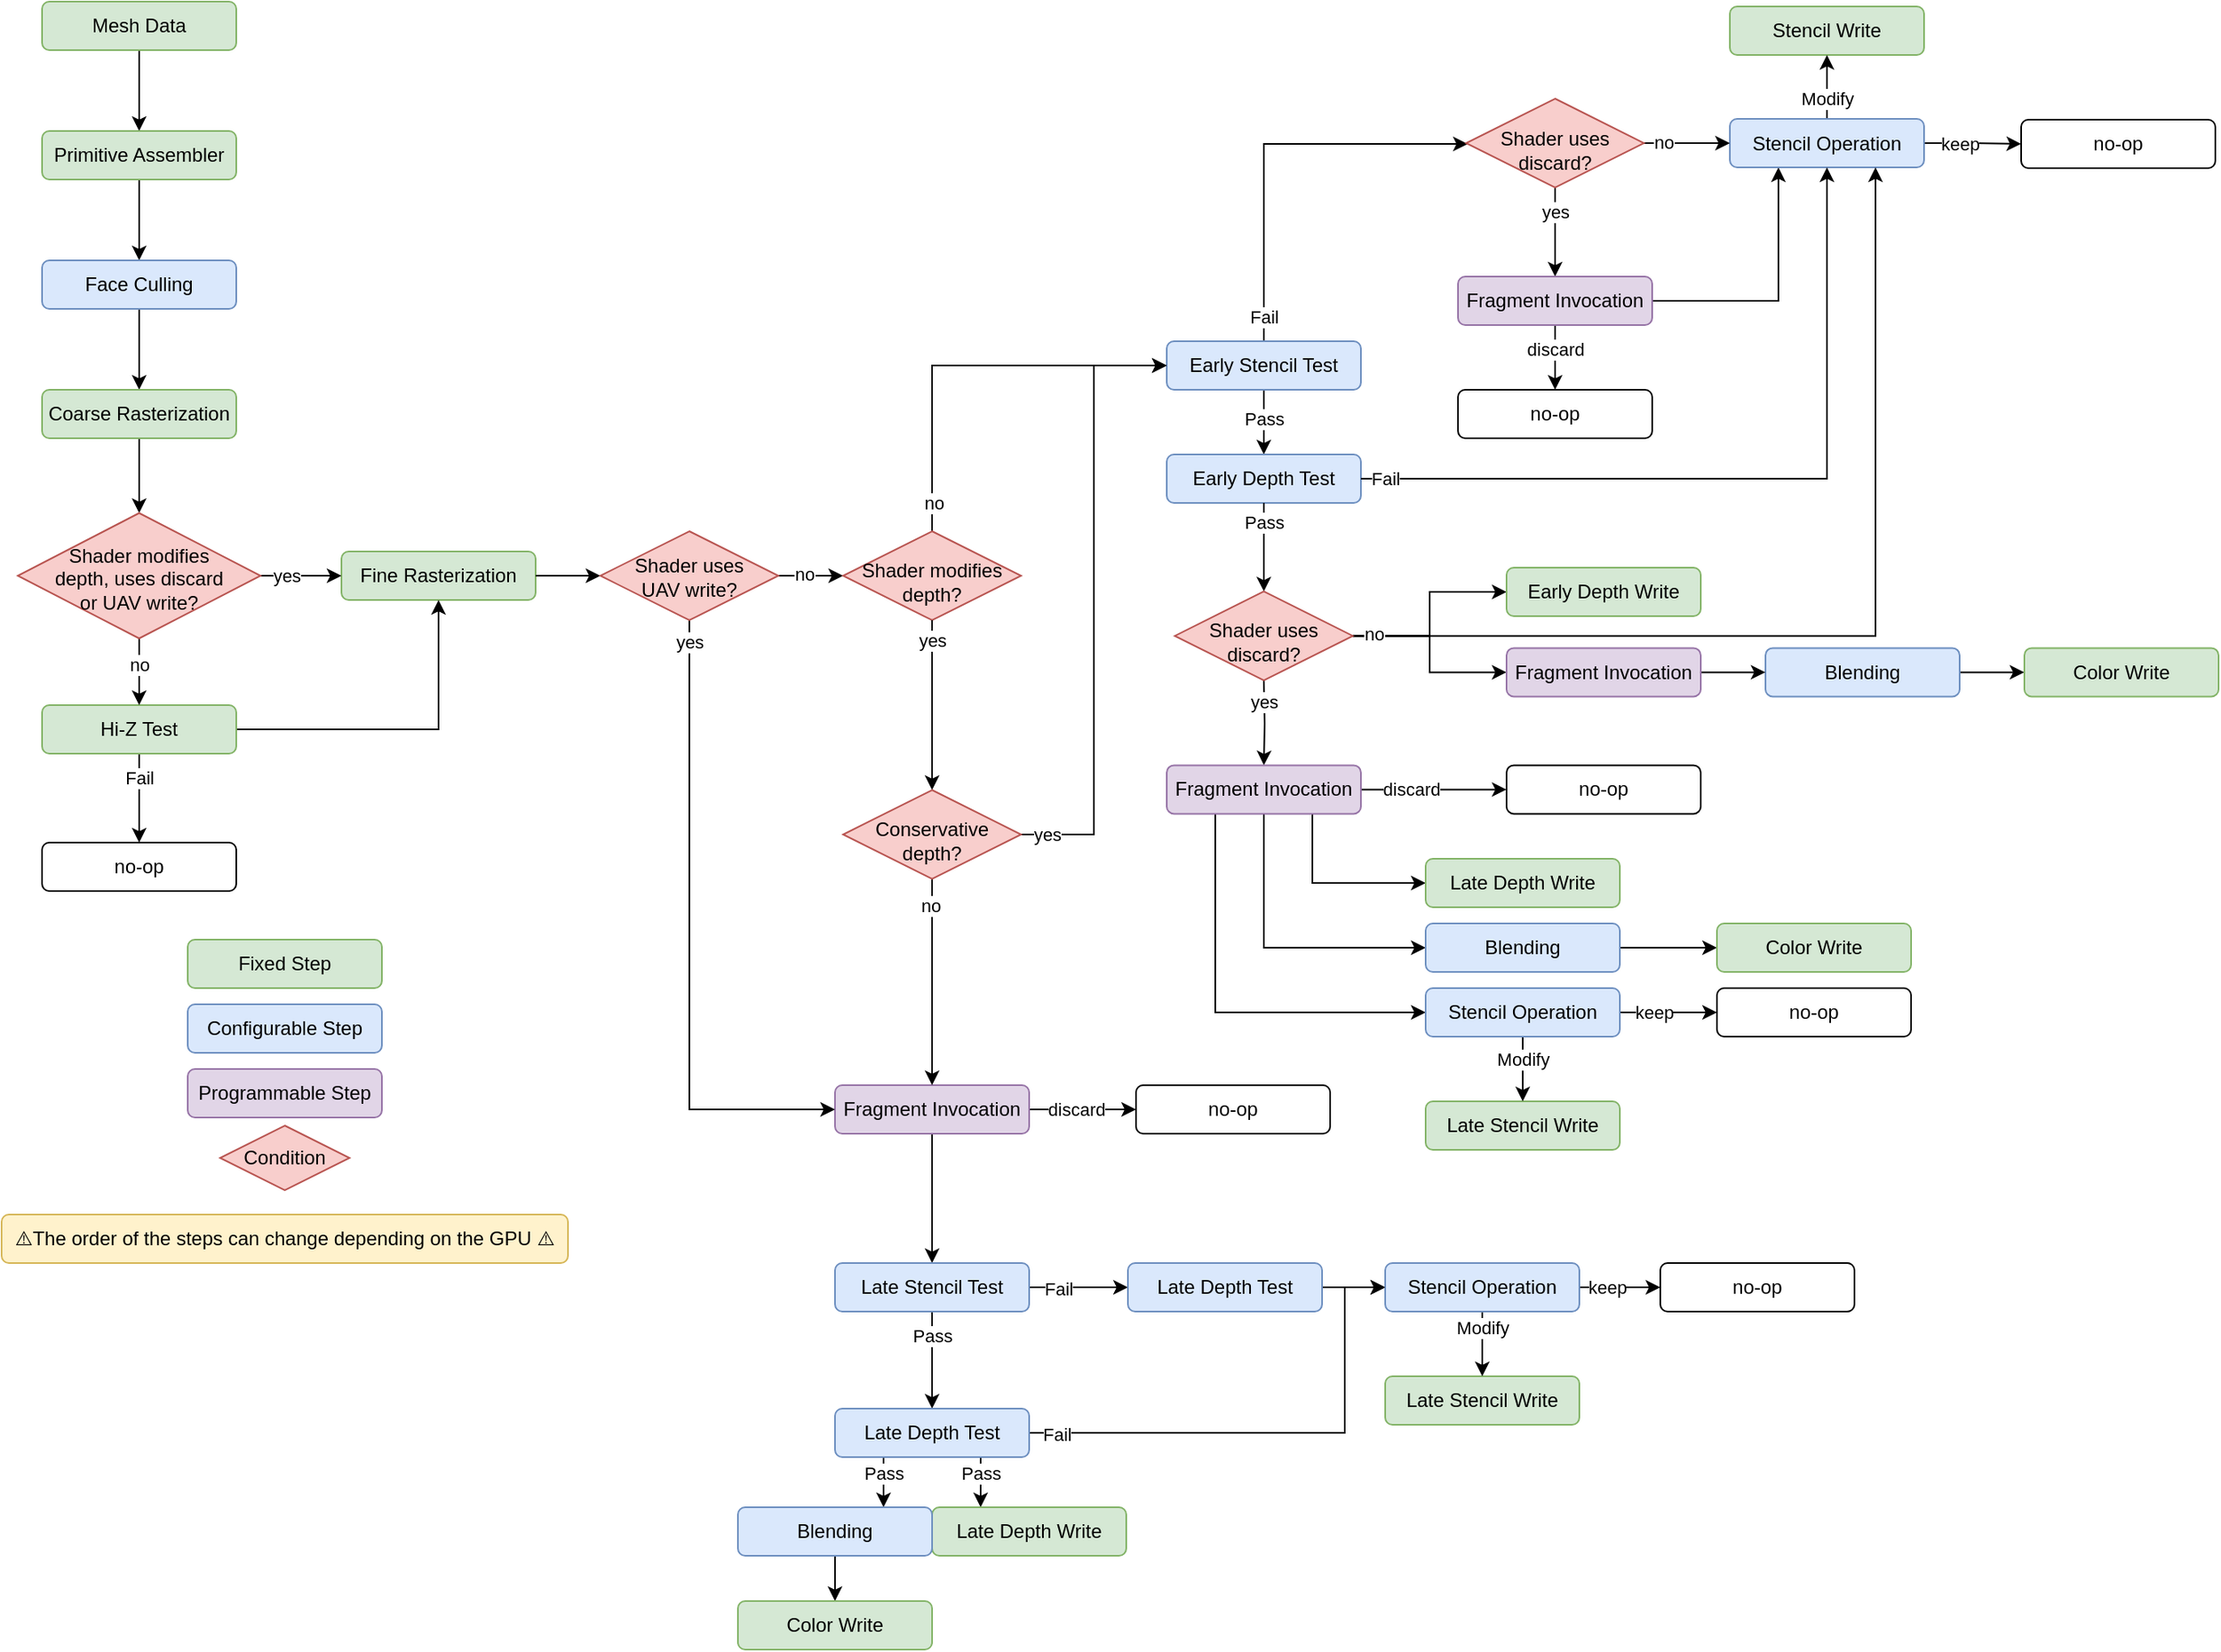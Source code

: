 <mxfile version="24.7.17">
  <diagram name="Page-1" id="c6F3U36FudXYOjcexGt2">
    <mxGraphModel dx="1430" dy="825" grid="1" gridSize="10" guides="1" tooltips="1" connect="1" arrows="1" fold="1" page="1" pageScale="1" pageWidth="827" pageHeight="1169" math="0" shadow="0">
      <root>
        <mxCell id="0" />
        <mxCell id="1" parent="0" />
        <mxCell id="AS8_-cx19Gqc8CDk7_5c-13" style="rounded=0;orthogonalLoop=1;jettySize=auto;html=1;edgeStyle=orthogonalEdgeStyle;" parent="1" source="AS8_-cx19Gqc8CDk7_5c-1" target="AS8_-cx19Gqc8CDk7_5c-2" edge="1">
          <mxGeometry relative="1" as="geometry" />
        </mxCell>
        <mxCell id="AS8_-cx19Gqc8CDk7_5c-1" value="Mesh Data" style="rounded=1;whiteSpace=wrap;html=1;fillColor=#d5e8d4;strokeColor=#82b366;" parent="1" vertex="1">
          <mxGeometry x="575" y="150" width="120" height="30" as="geometry" />
        </mxCell>
        <mxCell id="AS8_-cx19Gqc8CDk7_5c-20" style="edgeStyle=orthogonalEdgeStyle;rounded=0;orthogonalLoop=1;jettySize=auto;html=1;curved=1;" parent="1" source="AS8_-cx19Gqc8CDk7_5c-2" target="AS8_-cx19Gqc8CDk7_5c-3" edge="1">
          <mxGeometry relative="1" as="geometry" />
        </mxCell>
        <mxCell id="AS8_-cx19Gqc8CDk7_5c-2" value="Primitive Assembler" style="rounded=1;whiteSpace=wrap;html=1;fillColor=#d5e8d4;strokeColor=#82b366;" parent="1" vertex="1">
          <mxGeometry x="575" y="230" width="120" height="30" as="geometry" />
        </mxCell>
        <mxCell id="AS8_-cx19Gqc8CDk7_5c-48" style="edgeStyle=orthogonalEdgeStyle;rounded=0;orthogonalLoop=1;jettySize=auto;html=1;" parent="1" source="AS8_-cx19Gqc8CDk7_5c-3" target="AS8_-cx19Gqc8CDk7_5c-45" edge="1">
          <mxGeometry relative="1" as="geometry" />
        </mxCell>
        <mxCell id="AS8_-cx19Gqc8CDk7_5c-3" value="Face Culling" style="rounded=1;whiteSpace=wrap;html=1;fillColor=#dae8fc;strokeColor=#6c8ebf;" parent="1" vertex="1">
          <mxGeometry x="575" y="310" width="120" height="30" as="geometry" />
        </mxCell>
        <mxCell id="AS8_-cx19Gqc8CDk7_5c-73" style="edgeStyle=orthogonalEdgeStyle;rounded=0;orthogonalLoop=1;jettySize=auto;html=1;exitX=1;exitY=0.5;exitDx=0;exitDy=0;" parent="1" source="AS8_-cx19Gqc8CDk7_5c-4" target="AS8_-cx19Gqc8CDk7_5c-72" edge="1">
          <mxGeometry relative="1" as="geometry" />
        </mxCell>
        <mxCell id="AS8_-cx19Gqc8CDk7_5c-74" value="discard" style="edgeLabel;html=1;align=center;verticalAlign=middle;resizable=0;points=[];" parent="AS8_-cx19Gqc8CDk7_5c-73" vertex="1" connectable="0">
          <mxGeometry x="-0.015" y="3" relative="1" as="geometry">
            <mxPoint x="-4" y="3" as="offset" />
          </mxGeometry>
        </mxCell>
        <mxCell id="lVdR6EFZUpZ1FeRrUkGd-55" style="edgeStyle=orthogonalEdgeStyle;rounded=0;orthogonalLoop=1;jettySize=auto;html=1;exitX=0.5;exitY=1;exitDx=0;exitDy=0;" parent="1" source="AS8_-cx19Gqc8CDk7_5c-4" target="AS8_-cx19Gqc8CDk7_5c-17" edge="1">
          <mxGeometry relative="1" as="geometry" />
        </mxCell>
        <mxCell id="AS8_-cx19Gqc8CDk7_5c-4" value="Fragment Invocation" style="rounded=1;whiteSpace=wrap;html=1;fillColor=#e1d5e7;strokeColor=#9673a6;" parent="1" vertex="1">
          <mxGeometry x="1065" y="820" width="120" height="30" as="geometry" />
        </mxCell>
        <mxCell id="AS8_-cx19Gqc8CDk7_5c-24" style="edgeStyle=orthogonalEdgeStyle;rounded=0;orthogonalLoop=1;jettySize=auto;html=1;exitX=0.5;exitY=1;exitDx=0;exitDy=0;" parent="1" source="AS8_-cx19Gqc8CDk7_5c-6" target="AS8_-cx19Gqc8CDk7_5c-18" edge="1">
          <mxGeometry relative="1" as="geometry">
            <mxPoint x="1610" y="580" as="targetPoint" />
          </mxGeometry>
        </mxCell>
        <mxCell id="AS8_-cx19Gqc8CDk7_5c-26" value="Pass" style="edgeLabel;html=1;align=center;verticalAlign=middle;resizable=0;points=[];" parent="AS8_-cx19Gqc8CDk7_5c-24" vertex="1" connectable="0">
          <mxGeometry x="-0.402" y="-1" relative="1" as="geometry">
            <mxPoint x="1" y="6" as="offset" />
          </mxGeometry>
        </mxCell>
        <mxCell id="AS8_-cx19Gqc8CDk7_5c-27" style="edgeStyle=orthogonalEdgeStyle;rounded=0;orthogonalLoop=1;jettySize=auto;html=1;" parent="1" source="AS8_-cx19Gqc8CDk7_5c-6" target="lVdR6EFZUpZ1FeRrUkGd-4" edge="1">
          <mxGeometry relative="1" as="geometry">
            <mxPoint x="1459.97" y="320" as="targetPoint" />
            <Array as="points">
              <mxPoint x="1330" y="238" />
            </Array>
          </mxGeometry>
        </mxCell>
        <mxCell id="lVdR6EFZUpZ1FeRrUkGd-5" value="Fail" style="edgeLabel;html=1;align=center;verticalAlign=middle;resizable=0;points=[];" parent="AS8_-cx19Gqc8CDk7_5c-27" vertex="1" connectable="0">
          <mxGeometry x="-0.829" y="2" relative="1" as="geometry">
            <mxPoint x="2" y="6" as="offset" />
          </mxGeometry>
        </mxCell>
        <mxCell id="AS8_-cx19Gqc8CDk7_5c-6" value="Early Stencil Test" style="rounded=1;whiteSpace=wrap;html=1;fillColor=#dae8fc;strokeColor=#6c8ebf;" parent="1" vertex="1">
          <mxGeometry x="1270" y="360" width="120" height="30" as="geometry" />
        </mxCell>
        <mxCell id="AS8_-cx19Gqc8CDk7_5c-8" value="Stencil Write" style="rounded=1;whiteSpace=wrap;html=1;fillColor=#d5e8d4;strokeColor=#82b366;" parent="1" vertex="1">
          <mxGeometry x="1618" y="153" width="120" height="30" as="geometry" />
        </mxCell>
        <mxCell id="AS8_-cx19Gqc8CDk7_5c-9" value="no-op" style="rounded=1;whiteSpace=wrap;html=1;" parent="1" vertex="1">
          <mxGeometry x="1798" y="223" width="120" height="30" as="geometry" />
        </mxCell>
        <mxCell id="lVdR6EFZUpZ1FeRrUkGd-23" value="" style="edgeStyle=orthogonalEdgeStyle;rounded=0;orthogonalLoop=1;jettySize=auto;html=1;" parent="1" source="AS8_-cx19Gqc8CDk7_5c-11" target="AS8_-cx19Gqc8CDk7_5c-12" edge="1">
          <mxGeometry relative="1" as="geometry" />
        </mxCell>
        <mxCell id="AS8_-cx19Gqc8CDk7_5c-11" value="Blending" style="rounded=1;whiteSpace=wrap;html=1;fillColor=#dae8fc;strokeColor=#6c8ebf;" parent="1" vertex="1">
          <mxGeometry x="1640" y="549.69" width="120" height="30" as="geometry" />
        </mxCell>
        <mxCell id="AS8_-cx19Gqc8CDk7_5c-12" value="Color Write" style="rounded=1;whiteSpace=wrap;html=1;fillColor=#d5e8d4;strokeColor=#82b366;" parent="1" vertex="1">
          <mxGeometry x="1800" y="549.69" width="120" height="30" as="geometry" />
        </mxCell>
        <mxCell id="AS8_-cx19Gqc8CDk7_5c-14" value="Fixed Step" style="rounded=1;whiteSpace=wrap;html=1;fillColor=#d5e8d4;strokeColor=#82b366;" parent="1" vertex="1">
          <mxGeometry x="665" y="730" width="120" height="30" as="geometry" />
        </mxCell>
        <mxCell id="AS8_-cx19Gqc8CDk7_5c-15" value="Configurable Step" style="rounded=1;whiteSpace=wrap;html=1;fillColor=#dae8fc;strokeColor=#6c8ebf;" parent="1" vertex="1">
          <mxGeometry x="665" y="770" width="120" height="30" as="geometry" />
        </mxCell>
        <mxCell id="AS8_-cx19Gqc8CDk7_5c-16" value="Programmable Step" style="rounded=1;whiteSpace=wrap;html=1;fillColor=#e1d5e7;strokeColor=#9673a6;" parent="1" vertex="1">
          <mxGeometry x="665" y="810" width="120" height="30" as="geometry" />
        </mxCell>
        <mxCell id="lVdR6EFZUpZ1FeRrUkGd-61" value="" style="edgeStyle=orthogonalEdgeStyle;rounded=0;orthogonalLoop=1;jettySize=auto;html=1;" parent="1" source="AS8_-cx19Gqc8CDk7_5c-17" target="lVdR6EFZUpZ1FeRrUkGd-56" edge="1">
          <mxGeometry relative="1" as="geometry" />
        </mxCell>
        <mxCell id="lVdR6EFZUpZ1FeRrUkGd-64" value="Pass" style="edgeLabel;html=1;align=center;verticalAlign=middle;resizable=0;points=[];" parent="lVdR6EFZUpZ1FeRrUkGd-61" vertex="1" connectable="0">
          <mxGeometry x="-0.521" relative="1" as="geometry">
            <mxPoint as="offset" />
          </mxGeometry>
        </mxCell>
        <mxCell id="lVdR6EFZUpZ1FeRrUkGd-63" style="edgeStyle=orthogonalEdgeStyle;rounded=0;orthogonalLoop=1;jettySize=auto;html=1;entryX=0.75;entryY=0;entryDx=0;entryDy=0;exitX=0.25;exitY=1;exitDx=0;exitDy=0;" parent="1" source="lVdR6EFZUpZ1FeRrUkGd-56" target="lVdR6EFZUpZ1FeRrUkGd-59" edge="1">
          <mxGeometry relative="1" as="geometry" />
        </mxCell>
        <mxCell id="lVdR6EFZUpZ1FeRrUkGd-65" value="Pass" style="edgeLabel;html=1;align=center;verticalAlign=middle;resizable=0;points=[];" parent="lVdR6EFZUpZ1FeRrUkGd-63" vertex="1" connectable="0">
          <mxGeometry x="-0.7" relative="1" as="geometry">
            <mxPoint y="5" as="offset" />
          </mxGeometry>
        </mxCell>
        <mxCell id="lVdR6EFZUpZ1FeRrUkGd-77" value="" style="edgeStyle=orthogonalEdgeStyle;rounded=0;orthogonalLoop=1;jettySize=auto;html=1;" parent="1" source="AS8_-cx19Gqc8CDk7_5c-17" target="lVdR6EFZUpZ1FeRrUkGd-76" edge="1">
          <mxGeometry relative="1" as="geometry" />
        </mxCell>
        <mxCell id="lVdR6EFZUpZ1FeRrUkGd-78" value="Fail" style="edgeLabel;html=1;align=center;verticalAlign=middle;resizable=0;points=[];" parent="lVdR6EFZUpZ1FeRrUkGd-77" vertex="1" connectable="0">
          <mxGeometry x="-0.428" y="-1" relative="1" as="geometry">
            <mxPoint as="offset" />
          </mxGeometry>
        </mxCell>
        <mxCell id="AS8_-cx19Gqc8CDk7_5c-17" value="Late Stencil Test" style="rounded=1;whiteSpace=wrap;html=1;fillColor=#dae8fc;strokeColor=#6c8ebf;" parent="1" vertex="1">
          <mxGeometry x="1065" y="930" width="120" height="30" as="geometry" />
        </mxCell>
        <mxCell id="lVdR6EFZUpZ1FeRrUkGd-1" style="edgeStyle=orthogonalEdgeStyle;rounded=0;orthogonalLoop=1;jettySize=auto;html=1;exitX=1;exitY=0.5;exitDx=0;exitDy=0;entryX=0;entryY=0.5;entryDx=0;entryDy=0;" parent="1" source="CBxB3VUvALAfg5s3qU6h-10" target="AS8_-cx19Gqc8CDk7_5c-83" edge="1">
          <mxGeometry relative="1" as="geometry" />
        </mxCell>
        <mxCell id="lVdR6EFZUpZ1FeRrUkGd-21" value="" style="edgeStyle=orthogonalEdgeStyle;rounded=0;orthogonalLoop=1;jettySize=auto;html=1;exitX=1;exitY=0.5;exitDx=0;exitDy=0;" parent="1" source="CBxB3VUvALAfg5s3qU6h-10" target="lVdR6EFZUpZ1FeRrUkGd-20" edge="1">
          <mxGeometry relative="1" as="geometry" />
        </mxCell>
        <mxCell id="AS8_-cx19Gqc8CDk7_5c-18" value="Early Depth Test" style="rounded=1;whiteSpace=wrap;html=1;fillColor=#dae8fc;strokeColor=#6c8ebf;" parent="1" vertex="1">
          <mxGeometry x="1270" y="430.0" width="120" height="30" as="geometry" />
        </mxCell>
        <mxCell id="lVdR6EFZUpZ1FeRrUkGd-18" style="edgeStyle=orthogonalEdgeStyle;rounded=0;orthogonalLoop=1;jettySize=auto;html=1;entryX=0.25;entryY=1;entryDx=0;entryDy=0;" parent="1" source="lVdR6EFZUpZ1FeRrUkGd-8" target="AS8_-cx19Gqc8CDk7_5c-30" edge="1">
          <mxGeometry relative="1" as="geometry">
            <mxPoint x="1720" y="345" as="sourcePoint" />
          </mxGeometry>
        </mxCell>
        <mxCell id="AS8_-cx19Gqc8CDk7_5c-33" style="edgeStyle=orthogonalEdgeStyle;rounded=0;orthogonalLoop=1;jettySize=auto;html=1;" parent="1" source="AS8_-cx19Gqc8CDk7_5c-30" target="AS8_-cx19Gqc8CDk7_5c-8" edge="1">
          <mxGeometry relative="1" as="geometry" />
        </mxCell>
        <mxCell id="AS8_-cx19Gqc8CDk7_5c-34" value="Modify" style="edgeLabel;html=1;align=center;verticalAlign=middle;resizable=0;points=[];" parent="AS8_-cx19Gqc8CDk7_5c-33" vertex="1" connectable="0">
          <mxGeometry relative="1" as="geometry">
            <mxPoint y="7" as="offset" />
          </mxGeometry>
        </mxCell>
        <mxCell id="AS8_-cx19Gqc8CDk7_5c-35" style="edgeStyle=orthogonalEdgeStyle;rounded=0;orthogonalLoop=1;jettySize=auto;html=1;exitX=1;exitY=0.5;exitDx=0;exitDy=0;" parent="1" source="AS8_-cx19Gqc8CDk7_5c-30" target="AS8_-cx19Gqc8CDk7_5c-9" edge="1">
          <mxGeometry relative="1" as="geometry" />
        </mxCell>
        <mxCell id="AS8_-cx19Gqc8CDk7_5c-36" value="keep" style="edgeLabel;html=1;align=center;verticalAlign=middle;resizable=0;points=[];" parent="AS8_-cx19Gqc8CDk7_5c-35" vertex="1" connectable="0">
          <mxGeometry relative="1" as="geometry">
            <mxPoint x="-8" as="offset" />
          </mxGeometry>
        </mxCell>
        <mxCell id="AS8_-cx19Gqc8CDk7_5c-30" value="Stencil Operation" style="rounded=1;whiteSpace=wrap;html=1;fillColor=#dae8fc;strokeColor=#6c8ebf;" parent="1" vertex="1">
          <mxGeometry x="1618" y="222.5" width="120" height="30" as="geometry" />
        </mxCell>
        <mxCell id="lVdR6EFZUpZ1FeRrUkGd-81" value="" style="edgeStyle=orthogonalEdgeStyle;rounded=0;orthogonalLoop=1;jettySize=auto;html=1;" parent="1" source="AS8_-cx19Gqc8CDk7_5c-45" target="lVdR6EFZUpZ1FeRrUkGd-80" edge="1">
          <mxGeometry relative="1" as="geometry" />
        </mxCell>
        <mxCell id="AS8_-cx19Gqc8CDk7_5c-45" value="Coarse Rasterization" style="rounded=1;whiteSpace=wrap;html=1;fillColor=#d5e8d4;strokeColor=#82b366;" parent="1" vertex="1">
          <mxGeometry x="575" y="390" width="120" height="30" as="geometry" />
        </mxCell>
        <mxCell id="AS8_-cx19Gqc8CDk7_5c-68" style="edgeStyle=orthogonalEdgeStyle;rounded=0;orthogonalLoop=1;jettySize=auto;html=1;exitX=1;exitY=0.5;exitDx=0;exitDy=0;" parent="1" source="iXrEkWRY-jCER7x4lJ5U-1" target="AS8_-cx19Gqc8CDk7_5c-67" edge="1">
          <mxGeometry relative="1" as="geometry" />
        </mxCell>
        <mxCell id="iXrEkWRY-jCER7x4lJ5U-3" value="no" style="edgeLabel;html=1;align=center;verticalAlign=middle;resizable=0;points=[];" vertex="1" connectable="0" parent="AS8_-cx19Gqc8CDk7_5c-68">
          <mxGeometry x="-0.286" y="-1" relative="1" as="geometry">
            <mxPoint x="1" y="-2" as="offset" />
          </mxGeometry>
        </mxCell>
        <mxCell id="AS8_-cx19Gqc8CDk7_5c-46" value="Fine Rasterization" style="rounded=1;whiteSpace=wrap;html=1;fillColor=#d5e8d4;strokeColor=#82b366;" parent="1" vertex="1">
          <mxGeometry x="760" y="490" width="120" height="30" as="geometry" />
        </mxCell>
        <mxCell id="AS8_-cx19Gqc8CDk7_5c-50" value="" style="edgeStyle=orthogonalEdgeStyle;rounded=0;orthogonalLoop=1;jettySize=auto;html=1;" parent="1" source="AS8_-cx19Gqc8CDk7_5c-47" target="AS8_-cx19Gqc8CDk7_5c-46" edge="1">
          <mxGeometry relative="1" as="geometry" />
        </mxCell>
        <mxCell id="AS8_-cx19Gqc8CDk7_5c-51" value="Pass" style="edgeLabel;html=1;align=center;verticalAlign=middle;resizable=0;points=[];" parent="AS8_-cx19Gqc8CDk7_5c-50" vertex="1" connectable="0">
          <mxGeometry x="-0.107" y="1" relative="1" as="geometry">
            <mxPoint x="-176" y="1" as="offset" />
          </mxGeometry>
        </mxCell>
        <mxCell id="AS8_-cx19Gqc8CDk7_5c-57" style="edgeStyle=orthogonalEdgeStyle;rounded=0;orthogonalLoop=1;jettySize=auto;html=1;" parent="1" source="AS8_-cx19Gqc8CDk7_5c-47" target="AS8_-cx19Gqc8CDk7_5c-56" edge="1">
          <mxGeometry relative="1" as="geometry" />
        </mxCell>
        <mxCell id="AS8_-cx19Gqc8CDk7_5c-58" value="Fail" style="edgeLabel;html=1;align=center;verticalAlign=middle;resizable=0;points=[];" parent="AS8_-cx19Gqc8CDk7_5c-57" vertex="1" connectable="0">
          <mxGeometry x="0.001" y="1" relative="1" as="geometry">
            <mxPoint x="-1" y="-13" as="offset" />
          </mxGeometry>
        </mxCell>
        <mxCell id="AS8_-cx19Gqc8CDk7_5c-47" value="Hi-Z Test" style="rounded=1;whiteSpace=wrap;html=1;fillColor=#d5e8d4;strokeColor=#82b366;" parent="1" vertex="1">
          <mxGeometry x="575" y="585" width="120" height="30" as="geometry" />
        </mxCell>
        <mxCell id="AS8_-cx19Gqc8CDk7_5c-56" value="no-op" style="rounded=1;whiteSpace=wrap;html=1;" parent="1" vertex="1">
          <mxGeometry x="575" y="670" width="120" height="30" as="geometry" />
        </mxCell>
        <mxCell id="AS8_-cx19Gqc8CDk7_5c-66" value="Condition" style="rhombus;whiteSpace=wrap;html=1;fillColor=#f8cecc;strokeColor=#b85450;" parent="1" vertex="1">
          <mxGeometry x="685" y="845" width="80" height="40" as="geometry" />
        </mxCell>
        <mxCell id="AS8_-cx19Gqc8CDk7_5c-69" style="edgeStyle=orthogonalEdgeStyle;rounded=0;orthogonalLoop=1;jettySize=auto;html=1;exitX=0.5;exitY=0;exitDx=0;exitDy=0;entryX=0;entryY=0.5;entryDx=0;entryDy=0;" parent="1" source="AS8_-cx19Gqc8CDk7_5c-67" target="AS8_-cx19Gqc8CDk7_5c-6" edge="1">
          <mxGeometry relative="1" as="geometry" />
        </mxCell>
        <mxCell id="AS8_-cx19Gqc8CDk7_5c-70" value="no" style="edgeLabel;html=1;align=center;verticalAlign=middle;resizable=0;points=[];" parent="AS8_-cx19Gqc8CDk7_5c-69" vertex="1" connectable="0">
          <mxGeometry x="-0.056" relative="1" as="geometry">
            <mxPoint x="-14" y="85" as="offset" />
          </mxGeometry>
        </mxCell>
        <mxCell id="lVdR6EFZUpZ1FeRrUkGd-88" style="edgeStyle=orthogonalEdgeStyle;rounded=0;orthogonalLoop=1;jettySize=auto;html=1;exitX=0.5;exitY=1;exitDx=0;exitDy=0;entryX=0.5;entryY=0;entryDx=0;entryDy=0;" parent="1" source="CBxB3VUvALAfg5s3qU6h-1" target="AS8_-cx19Gqc8CDk7_5c-4" edge="1">
          <mxGeometry relative="1" as="geometry" />
        </mxCell>
        <mxCell id="CBxB3VUvALAfg5s3qU6h-4" value="no" style="edgeLabel;html=1;align=center;verticalAlign=middle;resizable=0;points=[];" parent="lVdR6EFZUpZ1FeRrUkGd-88" vertex="1" connectable="0">
          <mxGeometry x="-0.748" y="-1" relative="1" as="geometry">
            <mxPoint as="offset" />
          </mxGeometry>
        </mxCell>
        <mxCell id="AS8_-cx19Gqc8CDk7_5c-67" value="&lt;span style=&quot;background-color: initial;&quot;&gt;Shader modifies&lt;/span&gt;&lt;div&gt;&lt;span style=&quot;background-color: initial;&quot;&gt;depth?&lt;/span&gt;&lt;/div&gt;" style="rhombus;whiteSpace=wrap;html=1;fillColor=#f8cecc;strokeColor=#b85450;spacingTop=8;" parent="1" vertex="1">
          <mxGeometry x="1070" y="477.5" width="110" height="55" as="geometry" />
        </mxCell>
        <mxCell id="AS8_-cx19Gqc8CDk7_5c-72" value="no-op" style="rounded=1;whiteSpace=wrap;html=1;" parent="1" vertex="1">
          <mxGeometry x="1251" y="820" width="120" height="30" as="geometry" />
        </mxCell>
        <mxCell id="lVdR6EFZUpZ1FeRrUkGd-9" style="edgeStyle=orthogonalEdgeStyle;rounded=0;orthogonalLoop=1;jettySize=auto;html=1;exitX=0.5;exitY=1;exitDx=0;exitDy=0;entryX=0.5;entryY=0;entryDx=0;entryDy=0;" parent="1" target="lVdR6EFZUpZ1FeRrUkGd-17" edge="1">
          <mxGeometry relative="1" as="geometry">
            <mxPoint x="1330" y="569.69" as="sourcePoint" />
          </mxGeometry>
        </mxCell>
        <mxCell id="lVdR6EFZUpZ1FeRrUkGd-10" value="yes" style="edgeLabel;html=1;align=center;verticalAlign=middle;resizable=0;points=[];" parent="lVdR6EFZUpZ1FeRrUkGd-9" vertex="1" connectable="0">
          <mxGeometry x="-0.906" y="-1" relative="1" as="geometry">
            <mxPoint x="1" y="11" as="offset" />
          </mxGeometry>
        </mxCell>
        <mxCell id="AS8_-cx19Gqc8CDk7_5c-83" value="Early Depth Write" style="rounded=1;whiteSpace=wrap;html=1;fillColor=#d5e8d4;strokeColor=#82b366;" parent="1" vertex="1">
          <mxGeometry x="1480" y="500" width="120" height="30" as="geometry" />
        </mxCell>
        <mxCell id="lVdR6EFZUpZ1FeRrUkGd-6" style="edgeStyle=orthogonalEdgeStyle;rounded=0;orthogonalLoop=1;jettySize=auto;html=1;exitX=1;exitY=0.5;exitDx=0;exitDy=0;entryX=0;entryY=0.5;entryDx=0;entryDy=0;" parent="1" source="lVdR6EFZUpZ1FeRrUkGd-4" target="AS8_-cx19Gqc8CDk7_5c-30" edge="1">
          <mxGeometry relative="1" as="geometry" />
        </mxCell>
        <mxCell id="lVdR6EFZUpZ1FeRrUkGd-7" value="no" style="edgeLabel;html=1;align=center;verticalAlign=middle;resizable=0;points=[];" parent="lVdR6EFZUpZ1FeRrUkGd-6" vertex="1" connectable="0">
          <mxGeometry x="-0.864" relative="1" as="geometry">
            <mxPoint x="8" y="-1" as="offset" />
          </mxGeometry>
        </mxCell>
        <mxCell id="lVdR6EFZUpZ1FeRrUkGd-14" style="edgeStyle=orthogonalEdgeStyle;rounded=0;orthogonalLoop=1;jettySize=auto;html=1;exitX=0.5;exitY=1;exitDx=0;exitDy=0;entryX=0.5;entryY=0;entryDx=0;entryDy=0;" parent="1" source="lVdR6EFZUpZ1FeRrUkGd-4" target="lVdR6EFZUpZ1FeRrUkGd-8" edge="1">
          <mxGeometry relative="1" as="geometry" />
        </mxCell>
        <mxCell id="lVdR6EFZUpZ1FeRrUkGd-15" value="yes" style="edgeLabel;html=1;align=center;verticalAlign=middle;resizable=0;points=[];" parent="lVdR6EFZUpZ1FeRrUkGd-14" vertex="1" connectable="0">
          <mxGeometry x="-0.938" y="1" relative="1" as="geometry">
            <mxPoint x="-1" y="13" as="offset" />
          </mxGeometry>
        </mxCell>
        <mxCell id="lVdR6EFZUpZ1FeRrUkGd-4" value="&lt;span style=&quot;background-color: initial;&quot;&gt;Shader uses discard?&lt;/span&gt;" style="rhombus;whiteSpace=wrap;html=1;fillColor=#f8cecc;strokeColor=#b85450;spacingTop=8;" parent="1" vertex="1">
          <mxGeometry x="1455" y="210" width="110" height="55" as="geometry" />
        </mxCell>
        <mxCell id="lVdR6EFZUpZ1FeRrUkGd-12" value="" style="edgeStyle=orthogonalEdgeStyle;rounded=0;orthogonalLoop=1;jettySize=auto;html=1;" parent="1" source="lVdR6EFZUpZ1FeRrUkGd-8" target="lVdR6EFZUpZ1FeRrUkGd-11" edge="1">
          <mxGeometry relative="1" as="geometry" />
        </mxCell>
        <mxCell id="lVdR6EFZUpZ1FeRrUkGd-13" value="discard" style="edgeLabel;html=1;align=center;verticalAlign=middle;resizable=0;points=[];" parent="lVdR6EFZUpZ1FeRrUkGd-12" vertex="1" connectable="0">
          <mxGeometry x="0.008" relative="1" as="geometry">
            <mxPoint y="-5" as="offset" />
          </mxGeometry>
        </mxCell>
        <mxCell id="lVdR6EFZUpZ1FeRrUkGd-8" value="Fragment Invocation" style="rounded=1;whiteSpace=wrap;html=1;fillColor=#e1d5e7;strokeColor=#9673a6;" parent="1" vertex="1">
          <mxGeometry x="1450" y="320" width="120" height="30" as="geometry" />
        </mxCell>
        <mxCell id="lVdR6EFZUpZ1FeRrUkGd-11" value="no-op" style="rounded=1;whiteSpace=wrap;html=1;" parent="1" vertex="1">
          <mxGeometry x="1450" y="390" width="120" height="30" as="geometry" />
        </mxCell>
        <mxCell id="lVdR6EFZUpZ1FeRrUkGd-26" value="" style="edgeStyle=orthogonalEdgeStyle;rounded=0;orthogonalLoop=1;jettySize=auto;html=1;" parent="1" source="lVdR6EFZUpZ1FeRrUkGd-17" target="lVdR6EFZUpZ1FeRrUkGd-25" edge="1">
          <mxGeometry relative="1" as="geometry" />
        </mxCell>
        <mxCell id="lVdR6EFZUpZ1FeRrUkGd-27" value="discard" style="edgeLabel;html=1;align=center;verticalAlign=middle;resizable=0;points=[];" parent="lVdR6EFZUpZ1FeRrUkGd-26" vertex="1" connectable="0">
          <mxGeometry x="0.122" relative="1" as="geometry">
            <mxPoint x="-20" as="offset" />
          </mxGeometry>
        </mxCell>
        <mxCell id="CBxB3VUvALAfg5s3qU6h-23" style="edgeStyle=orthogonalEdgeStyle;rounded=0;orthogonalLoop=1;jettySize=auto;html=1;exitX=0.25;exitY=1;exitDx=0;exitDy=0;entryX=0;entryY=0.5;entryDx=0;entryDy=0;" parent="1" source="lVdR6EFZUpZ1FeRrUkGd-17" target="lVdR6EFZUpZ1FeRrUkGd-49" edge="1">
          <mxGeometry relative="1" as="geometry">
            <Array as="points">
              <mxPoint x="1300" y="775" />
            </Array>
          </mxGeometry>
        </mxCell>
        <mxCell id="CBxB3VUvALAfg5s3qU6h-25" style="edgeStyle=orthogonalEdgeStyle;rounded=0;orthogonalLoop=1;jettySize=auto;html=1;exitX=0.5;exitY=1;exitDx=0;exitDy=0;entryX=0;entryY=0.5;entryDx=0;entryDy=0;" parent="1" source="lVdR6EFZUpZ1FeRrUkGd-17" target="CBxB3VUvALAfg5s3qU6h-18" edge="1">
          <mxGeometry relative="1" as="geometry" />
        </mxCell>
        <mxCell id="CBxB3VUvALAfg5s3qU6h-26" style="edgeStyle=orthogonalEdgeStyle;rounded=0;orthogonalLoop=1;jettySize=auto;html=1;exitX=0.75;exitY=1;exitDx=0;exitDy=0;entryX=0;entryY=0.5;entryDx=0;entryDy=0;" parent="1" source="lVdR6EFZUpZ1FeRrUkGd-17" target="CBxB3VUvALAfg5s3qU6h-22" edge="1">
          <mxGeometry relative="1" as="geometry" />
        </mxCell>
        <mxCell id="lVdR6EFZUpZ1FeRrUkGd-17" value="Fragment Invocation" style="rounded=1;whiteSpace=wrap;html=1;fillColor=#e1d5e7;strokeColor=#9673a6;" parent="1" vertex="1">
          <mxGeometry x="1270" y="622.19" width="120" height="30" as="geometry" />
        </mxCell>
        <mxCell id="lVdR6EFZUpZ1FeRrUkGd-24" value="" style="edgeStyle=orthogonalEdgeStyle;rounded=0;orthogonalLoop=1;jettySize=auto;html=1;" parent="1" source="lVdR6EFZUpZ1FeRrUkGd-20" target="AS8_-cx19Gqc8CDk7_5c-11" edge="1">
          <mxGeometry relative="1" as="geometry" />
        </mxCell>
        <mxCell id="lVdR6EFZUpZ1FeRrUkGd-20" value="Fragment Invocation" style="rounded=1;whiteSpace=wrap;html=1;fillColor=#e1d5e7;strokeColor=#9673a6;" parent="1" vertex="1">
          <mxGeometry x="1480" y="549.69" width="120" height="30" as="geometry" />
        </mxCell>
        <mxCell id="lVdR6EFZUpZ1FeRrUkGd-25" value="no-op" style="rounded=1;whiteSpace=wrap;html=1;" parent="1" vertex="1">
          <mxGeometry x="1480" y="622.19" width="120" height="30" as="geometry" />
        </mxCell>
        <mxCell id="lVdR6EFZUpZ1FeRrUkGd-43" value="Late Stencil Write" style="rounded=1;whiteSpace=wrap;html=1;fillColor=#d5e8d4;strokeColor=#82b366;" parent="1" vertex="1">
          <mxGeometry x="1430" y="830.0" width="120" height="30" as="geometry" />
        </mxCell>
        <mxCell id="lVdR6EFZUpZ1FeRrUkGd-44" value="no-op" style="rounded=1;whiteSpace=wrap;html=1;" parent="1" vertex="1">
          <mxGeometry x="1610" y="760" width="120" height="30" as="geometry" />
        </mxCell>
        <mxCell id="lVdR6EFZUpZ1FeRrUkGd-45" style="edgeStyle=orthogonalEdgeStyle;rounded=0;orthogonalLoop=1;jettySize=auto;html=1;" parent="1" source="lVdR6EFZUpZ1FeRrUkGd-49" target="lVdR6EFZUpZ1FeRrUkGd-43" edge="1">
          <mxGeometry relative="1" as="geometry" />
        </mxCell>
        <mxCell id="lVdR6EFZUpZ1FeRrUkGd-46" value="Modify" style="edgeLabel;html=1;align=center;verticalAlign=middle;resizable=0;points=[];" parent="lVdR6EFZUpZ1FeRrUkGd-45" vertex="1" connectable="0">
          <mxGeometry x="0.115" y="1" relative="1" as="geometry">
            <mxPoint x="-1" y="-9" as="offset" />
          </mxGeometry>
        </mxCell>
        <mxCell id="lVdR6EFZUpZ1FeRrUkGd-47" style="edgeStyle=orthogonalEdgeStyle;rounded=0;orthogonalLoop=1;jettySize=auto;html=1;exitX=1;exitY=0.5;exitDx=0;exitDy=0;" parent="1" source="lVdR6EFZUpZ1FeRrUkGd-49" target="lVdR6EFZUpZ1FeRrUkGd-44" edge="1">
          <mxGeometry relative="1" as="geometry" />
        </mxCell>
        <mxCell id="lVdR6EFZUpZ1FeRrUkGd-48" value="keep" style="edgeLabel;html=1;align=center;verticalAlign=middle;resizable=0;points=[];" parent="lVdR6EFZUpZ1FeRrUkGd-47" vertex="1" connectable="0">
          <mxGeometry x="-0.105" relative="1" as="geometry">
            <mxPoint x="-6" as="offset" />
          </mxGeometry>
        </mxCell>
        <mxCell id="lVdR6EFZUpZ1FeRrUkGd-49" value="Stencil Operation" style="rounded=1;whiteSpace=wrap;html=1;fillColor=#dae8fc;strokeColor=#6c8ebf;" parent="1" vertex="1">
          <mxGeometry x="1430" y="760" width="120" height="30" as="geometry" />
        </mxCell>
        <mxCell id="lVdR6EFZUpZ1FeRrUkGd-53" value="⚠️The order of the steps can change depending on the GPU&amp;nbsp;⚠️" style="rounded=1;whiteSpace=wrap;html=1;fillColor=#fff2cc;strokeColor=#d6b656;" parent="1" vertex="1">
          <mxGeometry x="550" y="900" width="350" height="30" as="geometry" />
        </mxCell>
        <mxCell id="lVdR6EFZUpZ1FeRrUkGd-62" value="" style="edgeStyle=orthogonalEdgeStyle;rounded=0;orthogonalLoop=1;jettySize=auto;html=1;exitX=0.75;exitY=1;exitDx=0;exitDy=0;entryX=0.25;entryY=0;entryDx=0;entryDy=0;" parent="1" source="lVdR6EFZUpZ1FeRrUkGd-56" target="lVdR6EFZUpZ1FeRrUkGd-57" edge="1">
          <mxGeometry relative="1" as="geometry" />
        </mxCell>
        <mxCell id="lVdR6EFZUpZ1FeRrUkGd-75" value="Pass" style="edgeLabel;html=1;align=center;verticalAlign=middle;resizable=0;points=[];" parent="lVdR6EFZUpZ1FeRrUkGd-62" vertex="1" connectable="0">
          <mxGeometry x="-0.37" relative="1" as="geometry">
            <mxPoint as="offset" />
          </mxGeometry>
        </mxCell>
        <mxCell id="lVdR6EFZUpZ1FeRrUkGd-92" style="edgeStyle=orthogonalEdgeStyle;rounded=0;orthogonalLoop=1;jettySize=auto;html=1;exitX=1;exitY=0.5;exitDx=0;exitDy=0;entryX=0;entryY=0.5;entryDx=0;entryDy=0;" parent="1" source="lVdR6EFZUpZ1FeRrUkGd-56" target="lVdR6EFZUpZ1FeRrUkGd-72" edge="1">
          <mxGeometry relative="1" as="geometry">
            <Array as="points">
              <mxPoint x="1380" y="1035" />
              <mxPoint x="1380" y="945" />
            </Array>
          </mxGeometry>
        </mxCell>
        <mxCell id="lVdR6EFZUpZ1FeRrUkGd-93" value="Fail" style="edgeLabel;html=1;align=center;verticalAlign=middle;resizable=0;points=[];" parent="lVdR6EFZUpZ1FeRrUkGd-92" vertex="1" connectable="0">
          <mxGeometry x="-0.894" y="-1" relative="1" as="geometry">
            <mxPoint as="offset" />
          </mxGeometry>
        </mxCell>
        <mxCell id="lVdR6EFZUpZ1FeRrUkGd-56" value="Late Depth Test" style="rounded=1;whiteSpace=wrap;html=1;fillColor=#dae8fc;strokeColor=#6c8ebf;" parent="1" vertex="1">
          <mxGeometry x="1065" y="1020" width="120" height="30" as="geometry" />
        </mxCell>
        <mxCell id="lVdR6EFZUpZ1FeRrUkGd-57" value="Late Depth Write" style="rounded=1;whiteSpace=wrap;html=1;fillColor=#d5e8d4;strokeColor=#82b366;" parent="1" vertex="1">
          <mxGeometry x="1125" y="1081" width="120" height="30" as="geometry" />
        </mxCell>
        <mxCell id="lVdR6EFZUpZ1FeRrUkGd-58" value="" style="edgeStyle=orthogonalEdgeStyle;rounded=0;orthogonalLoop=1;jettySize=auto;html=1;" parent="1" source="lVdR6EFZUpZ1FeRrUkGd-59" target="lVdR6EFZUpZ1FeRrUkGd-60" edge="1">
          <mxGeometry relative="1" as="geometry" />
        </mxCell>
        <mxCell id="lVdR6EFZUpZ1FeRrUkGd-59" value="Blending" style="rounded=1;whiteSpace=wrap;html=1;fillColor=#dae8fc;strokeColor=#6c8ebf;" parent="1" vertex="1">
          <mxGeometry x="1005" y="1081" width="120" height="30" as="geometry" />
        </mxCell>
        <mxCell id="lVdR6EFZUpZ1FeRrUkGd-60" value="Color Write" style="rounded=1;whiteSpace=wrap;html=1;fillColor=#d5e8d4;strokeColor=#82b366;" parent="1" vertex="1">
          <mxGeometry x="1005" y="1139" width="120" height="30" as="geometry" />
        </mxCell>
        <mxCell id="lVdR6EFZUpZ1FeRrUkGd-66" value="Late Stencil Write" style="rounded=1;whiteSpace=wrap;html=1;fillColor=#d5e8d4;strokeColor=#82b366;" parent="1" vertex="1">
          <mxGeometry x="1405" y="1000" width="120" height="30" as="geometry" />
        </mxCell>
        <mxCell id="lVdR6EFZUpZ1FeRrUkGd-67" value="no-op" style="rounded=1;whiteSpace=wrap;html=1;" parent="1" vertex="1">
          <mxGeometry x="1575" y="930" width="120" height="30" as="geometry" />
        </mxCell>
        <mxCell id="lVdR6EFZUpZ1FeRrUkGd-68" style="edgeStyle=orthogonalEdgeStyle;rounded=0;orthogonalLoop=1;jettySize=auto;html=1;" parent="1" source="lVdR6EFZUpZ1FeRrUkGd-72" target="lVdR6EFZUpZ1FeRrUkGd-66" edge="1">
          <mxGeometry relative="1" as="geometry" />
        </mxCell>
        <mxCell id="lVdR6EFZUpZ1FeRrUkGd-69" value="Modify" style="edgeLabel;html=1;align=center;verticalAlign=middle;resizable=0;points=[];" parent="lVdR6EFZUpZ1FeRrUkGd-68" vertex="1" connectable="0">
          <mxGeometry x="0.115" y="1" relative="1" as="geometry">
            <mxPoint x="-1" y="-13" as="offset" />
          </mxGeometry>
        </mxCell>
        <mxCell id="lVdR6EFZUpZ1FeRrUkGd-70" style="edgeStyle=orthogonalEdgeStyle;rounded=0;orthogonalLoop=1;jettySize=auto;html=1;exitX=1;exitY=0.5;exitDx=0;exitDy=0;" parent="1" source="lVdR6EFZUpZ1FeRrUkGd-72" target="lVdR6EFZUpZ1FeRrUkGd-67" edge="1">
          <mxGeometry relative="1" as="geometry" />
        </mxCell>
        <mxCell id="lVdR6EFZUpZ1FeRrUkGd-71" value="keep" style="edgeLabel;html=1;align=center;verticalAlign=middle;resizable=0;points=[];" parent="lVdR6EFZUpZ1FeRrUkGd-70" vertex="1" connectable="0">
          <mxGeometry x="-0.105" relative="1" as="geometry">
            <mxPoint x="-6" as="offset" />
          </mxGeometry>
        </mxCell>
        <mxCell id="lVdR6EFZUpZ1FeRrUkGd-72" value="Stencil Operation" style="rounded=1;whiteSpace=wrap;html=1;fillColor=#dae8fc;strokeColor=#6c8ebf;" parent="1" vertex="1">
          <mxGeometry x="1405" y="930" width="120" height="30" as="geometry" />
        </mxCell>
        <mxCell id="lVdR6EFZUpZ1FeRrUkGd-79" value="" style="edgeStyle=orthogonalEdgeStyle;rounded=0;orthogonalLoop=1;jettySize=auto;html=1;" parent="1" source="lVdR6EFZUpZ1FeRrUkGd-76" target="lVdR6EFZUpZ1FeRrUkGd-72" edge="1">
          <mxGeometry relative="1" as="geometry" />
        </mxCell>
        <mxCell id="lVdR6EFZUpZ1FeRrUkGd-76" value="Late Depth Test" style="rounded=1;whiteSpace=wrap;html=1;fillColor=#dae8fc;strokeColor=#6c8ebf;" parent="1" vertex="1">
          <mxGeometry x="1246" y="930" width="120" height="30" as="geometry" />
        </mxCell>
        <mxCell id="lVdR6EFZUpZ1FeRrUkGd-82" style="edgeStyle=orthogonalEdgeStyle;rounded=0;orthogonalLoop=1;jettySize=auto;html=1;exitX=0.5;exitY=1;exitDx=0;exitDy=0;" parent="1" source="lVdR6EFZUpZ1FeRrUkGd-80" target="AS8_-cx19Gqc8CDk7_5c-47" edge="1">
          <mxGeometry relative="1" as="geometry" />
        </mxCell>
        <mxCell id="lVdR6EFZUpZ1FeRrUkGd-85" value="no" style="edgeLabel;html=1;align=center;verticalAlign=middle;resizable=0;points=[];" parent="lVdR6EFZUpZ1FeRrUkGd-82" vertex="1" connectable="0">
          <mxGeometry x="-0.638" relative="1" as="geometry">
            <mxPoint y="8" as="offset" />
          </mxGeometry>
        </mxCell>
        <mxCell id="lVdR6EFZUpZ1FeRrUkGd-83" style="edgeStyle=orthogonalEdgeStyle;rounded=0;orthogonalLoop=1;jettySize=auto;html=1;exitX=1;exitY=0.5;exitDx=0;exitDy=0;" parent="1" source="lVdR6EFZUpZ1FeRrUkGd-80" target="AS8_-cx19Gqc8CDk7_5c-46" edge="1">
          <mxGeometry relative="1" as="geometry" />
        </mxCell>
        <mxCell id="lVdR6EFZUpZ1FeRrUkGd-84" value="yes" style="edgeLabel;html=1;align=center;verticalAlign=middle;resizable=0;points=[];" parent="lVdR6EFZUpZ1FeRrUkGd-83" vertex="1" connectable="0">
          <mxGeometry x="-0.858" relative="1" as="geometry">
            <mxPoint x="12" as="offset" />
          </mxGeometry>
        </mxCell>
        <mxCell id="lVdR6EFZUpZ1FeRrUkGd-80" value="&lt;span style=&quot;background-color: initial;&quot;&gt;Shader modifies&lt;/span&gt;&lt;div&gt;&lt;span style=&quot;background-color: initial;&quot;&gt;depth, uses&lt;/span&gt;&lt;span style=&quot;background-color: initial;&quot;&gt;&amp;nbsp;discard&lt;/span&gt;&lt;/div&gt;&lt;div&gt;&lt;span style=&quot;background-color: initial;&quot;&gt;or UAV write?&lt;/span&gt;&lt;/div&gt;" style="rhombus;whiteSpace=wrap;html=1;fillColor=#f8cecc;strokeColor=#b85450;spacingTop=3;" parent="1" vertex="1">
          <mxGeometry x="560" y="466.25" width="150" height="77.5" as="geometry" />
        </mxCell>
        <mxCell id="lVdR6EFZUpZ1FeRrUkGd-90" style="edgeStyle=orthogonalEdgeStyle;rounded=0;orthogonalLoop=1;jettySize=auto;html=1;exitX=1;exitY=0.5;exitDx=0;exitDy=0;entryX=0.5;entryY=1;entryDx=0;entryDy=0;" parent="1" source="AS8_-cx19Gqc8CDk7_5c-18" target="AS8_-cx19Gqc8CDk7_5c-30" edge="1">
          <mxGeometry relative="1" as="geometry">
            <Array as="points">
              <mxPoint x="1678" y="445" />
            </Array>
          </mxGeometry>
        </mxCell>
        <mxCell id="lVdR6EFZUpZ1FeRrUkGd-91" value="Fail" style="edgeLabel;html=1;align=center;verticalAlign=middle;resizable=0;points=[];" parent="lVdR6EFZUpZ1FeRrUkGd-90" vertex="1" connectable="0">
          <mxGeometry x="-0.859" relative="1" as="geometry">
            <mxPoint x="-19" as="offset" />
          </mxGeometry>
        </mxCell>
        <mxCell id="CBxB3VUvALAfg5s3qU6h-2" value="" style="edgeStyle=orthogonalEdgeStyle;rounded=0;orthogonalLoop=1;jettySize=auto;html=1;exitX=0.5;exitY=1;exitDx=0;exitDy=0;entryX=0.5;entryY=0;entryDx=0;entryDy=0;" parent="1" source="AS8_-cx19Gqc8CDk7_5c-67" target="CBxB3VUvALAfg5s3qU6h-1" edge="1">
          <mxGeometry relative="1" as="geometry">
            <mxPoint x="1125" y="533" as="sourcePoint" />
            <mxPoint x="1125" y="820" as="targetPoint" />
          </mxGeometry>
        </mxCell>
        <mxCell id="CBxB3VUvALAfg5s3qU6h-3" value="yes" style="edgeLabel;html=1;align=center;verticalAlign=middle;resizable=0;points=[];" parent="CBxB3VUvALAfg5s3qU6h-2" vertex="1" connectable="0">
          <mxGeometry x="-0.887" y="-2" relative="1" as="geometry">
            <mxPoint x="2" y="6" as="offset" />
          </mxGeometry>
        </mxCell>
        <mxCell id="CBxB3VUvALAfg5s3qU6h-5" style="edgeStyle=orthogonalEdgeStyle;rounded=0;orthogonalLoop=1;jettySize=auto;html=1;entryX=0;entryY=0.5;entryDx=0;entryDy=0;" parent="1" source="CBxB3VUvALAfg5s3qU6h-1" target="AS8_-cx19Gqc8CDk7_5c-6" edge="1">
          <mxGeometry relative="1" as="geometry" />
        </mxCell>
        <mxCell id="CBxB3VUvALAfg5s3qU6h-6" value="yes" style="edgeLabel;html=1;align=center;verticalAlign=middle;resizable=0;points=[];" parent="CBxB3VUvALAfg5s3qU6h-5" vertex="1" connectable="0">
          <mxGeometry x="-0.915" y="-1" relative="1" as="geometry">
            <mxPoint y="-1" as="offset" />
          </mxGeometry>
        </mxCell>
        <mxCell id="CBxB3VUvALAfg5s3qU6h-1" value="&lt;div&gt;&lt;span style=&quot;background-color: initial;&quot;&gt;Conservative&lt;/span&gt;&lt;/div&gt;&lt;div&gt;&lt;span style=&quot;background-color: initial;&quot;&gt;depth?&lt;/span&gt;&lt;/div&gt;" style="rhombus;whiteSpace=wrap;html=1;fillColor=#f8cecc;strokeColor=#b85450;spacingTop=8;" parent="1" vertex="1">
          <mxGeometry x="1070" y="637.5" width="110" height="55" as="geometry" />
        </mxCell>
        <mxCell id="CBxB3VUvALAfg5s3qU6h-11" value="" style="edgeStyle=orthogonalEdgeStyle;rounded=0;orthogonalLoop=1;jettySize=auto;html=1;exitX=0.5;exitY=1;exitDx=0;exitDy=0;" parent="1" source="AS8_-cx19Gqc8CDk7_5c-18" target="CBxB3VUvALAfg5s3qU6h-10" edge="1">
          <mxGeometry relative="1" as="geometry">
            <mxPoint x="1470" y="493.52" as="sourcePoint" />
            <mxPoint x="1750" y="493.52" as="targetPoint" />
          </mxGeometry>
        </mxCell>
        <mxCell id="CBxB3VUvALAfg5s3qU6h-12" value="Pass" style="edgeLabel;html=1;align=center;verticalAlign=middle;resizable=0;points=[];" parent="CBxB3VUvALAfg5s3qU6h-11" vertex="1" connectable="0">
          <mxGeometry x="-0.792" y="-1" relative="1" as="geometry">
            <mxPoint x="1" y="6" as="offset" />
          </mxGeometry>
        </mxCell>
        <mxCell id="CBxB3VUvALAfg5s3qU6h-20" style="edgeStyle=orthogonalEdgeStyle;rounded=0;orthogonalLoop=1;jettySize=auto;html=1;exitX=1;exitY=0.5;exitDx=0;exitDy=0;entryX=0.75;entryY=1;entryDx=0;entryDy=0;" parent="1" source="CBxB3VUvALAfg5s3qU6h-10" target="AS8_-cx19Gqc8CDk7_5c-30" edge="1">
          <mxGeometry relative="1" as="geometry" />
        </mxCell>
        <mxCell id="CBxB3VUvALAfg5s3qU6h-21" value="no" style="edgeLabel;html=1;align=center;verticalAlign=middle;resizable=0;points=[];" parent="CBxB3VUvALAfg5s3qU6h-20" vertex="1" connectable="0">
          <mxGeometry x="-0.953" relative="1" as="geometry">
            <mxPoint x="-2" y="-1" as="offset" />
          </mxGeometry>
        </mxCell>
        <mxCell id="CBxB3VUvALAfg5s3qU6h-10" value="&lt;span style=&quot;background-color: initial;&quot;&gt;Shader uses discard?&lt;/span&gt;" style="rhombus;whiteSpace=wrap;html=1;fillColor=#f8cecc;strokeColor=#b85450;spacingTop=8;" parent="1" vertex="1">
          <mxGeometry x="1275" y="514.69" width="110" height="55" as="geometry" />
        </mxCell>
        <mxCell id="CBxB3VUvALAfg5s3qU6h-17" value="" style="edgeStyle=orthogonalEdgeStyle;rounded=0;orthogonalLoop=1;jettySize=auto;html=1;" parent="1" source="CBxB3VUvALAfg5s3qU6h-18" target="CBxB3VUvALAfg5s3qU6h-19" edge="1">
          <mxGeometry relative="1" as="geometry" />
        </mxCell>
        <mxCell id="CBxB3VUvALAfg5s3qU6h-18" value="Blending" style="rounded=1;whiteSpace=wrap;html=1;fillColor=#dae8fc;strokeColor=#6c8ebf;" parent="1" vertex="1">
          <mxGeometry x="1430" y="720" width="120" height="30" as="geometry" />
        </mxCell>
        <mxCell id="CBxB3VUvALAfg5s3qU6h-19" value="Color Write" style="rounded=1;whiteSpace=wrap;html=1;fillColor=#d5e8d4;strokeColor=#82b366;" parent="1" vertex="1">
          <mxGeometry x="1610" y="720" width="120" height="30" as="geometry" />
        </mxCell>
        <mxCell id="CBxB3VUvALAfg5s3qU6h-22" value="Late Depth Write" style="rounded=1;whiteSpace=wrap;html=1;fillColor=#d5e8d4;strokeColor=#82b366;" parent="1" vertex="1">
          <mxGeometry x="1430" y="680.0" width="120" height="30" as="geometry" />
        </mxCell>
        <mxCell id="iXrEkWRY-jCER7x4lJ5U-2" value="" style="edgeStyle=orthogonalEdgeStyle;rounded=0;orthogonalLoop=1;jettySize=auto;html=1;exitX=1;exitY=0.5;exitDx=0;exitDy=0;" edge="1" parent="1" source="AS8_-cx19Gqc8CDk7_5c-46" target="iXrEkWRY-jCER7x4lJ5U-1">
          <mxGeometry relative="1" as="geometry">
            <mxPoint x="880" y="505" as="sourcePoint" />
            <mxPoint x="1070" y="505" as="targetPoint" />
          </mxGeometry>
        </mxCell>
        <mxCell id="iXrEkWRY-jCER7x4lJ5U-4" style="edgeStyle=orthogonalEdgeStyle;rounded=0;orthogonalLoop=1;jettySize=auto;html=1;exitX=0.5;exitY=1;exitDx=0;exitDy=0;entryX=0;entryY=0.5;entryDx=0;entryDy=0;" edge="1" parent="1" source="iXrEkWRY-jCER7x4lJ5U-1" target="AS8_-cx19Gqc8CDk7_5c-4">
          <mxGeometry relative="1" as="geometry" />
        </mxCell>
        <mxCell id="iXrEkWRY-jCER7x4lJ5U-5" value="yes" style="edgeLabel;html=1;align=center;verticalAlign=middle;resizable=0;points=[];" vertex="1" connectable="0" parent="iXrEkWRY-jCER7x4lJ5U-4">
          <mxGeometry x="-0.933" relative="1" as="geometry">
            <mxPoint as="offset" />
          </mxGeometry>
        </mxCell>
        <mxCell id="iXrEkWRY-jCER7x4lJ5U-1" value="&lt;span style=&quot;background-color: initial;&quot;&gt;Shader&amp;nbsp;&lt;/span&gt;uses&lt;div&gt;&lt;span style=&quot;background-color: initial;&quot;&gt;UAV write?&lt;/span&gt;&lt;/div&gt;" style="rhombus;whiteSpace=wrap;html=1;fillColor=#f8cecc;strokeColor=#b85450;spacingTop=1;" vertex="1" parent="1">
          <mxGeometry x="920" y="477.5" width="110" height="55" as="geometry" />
        </mxCell>
      </root>
    </mxGraphModel>
  </diagram>
</mxfile>
